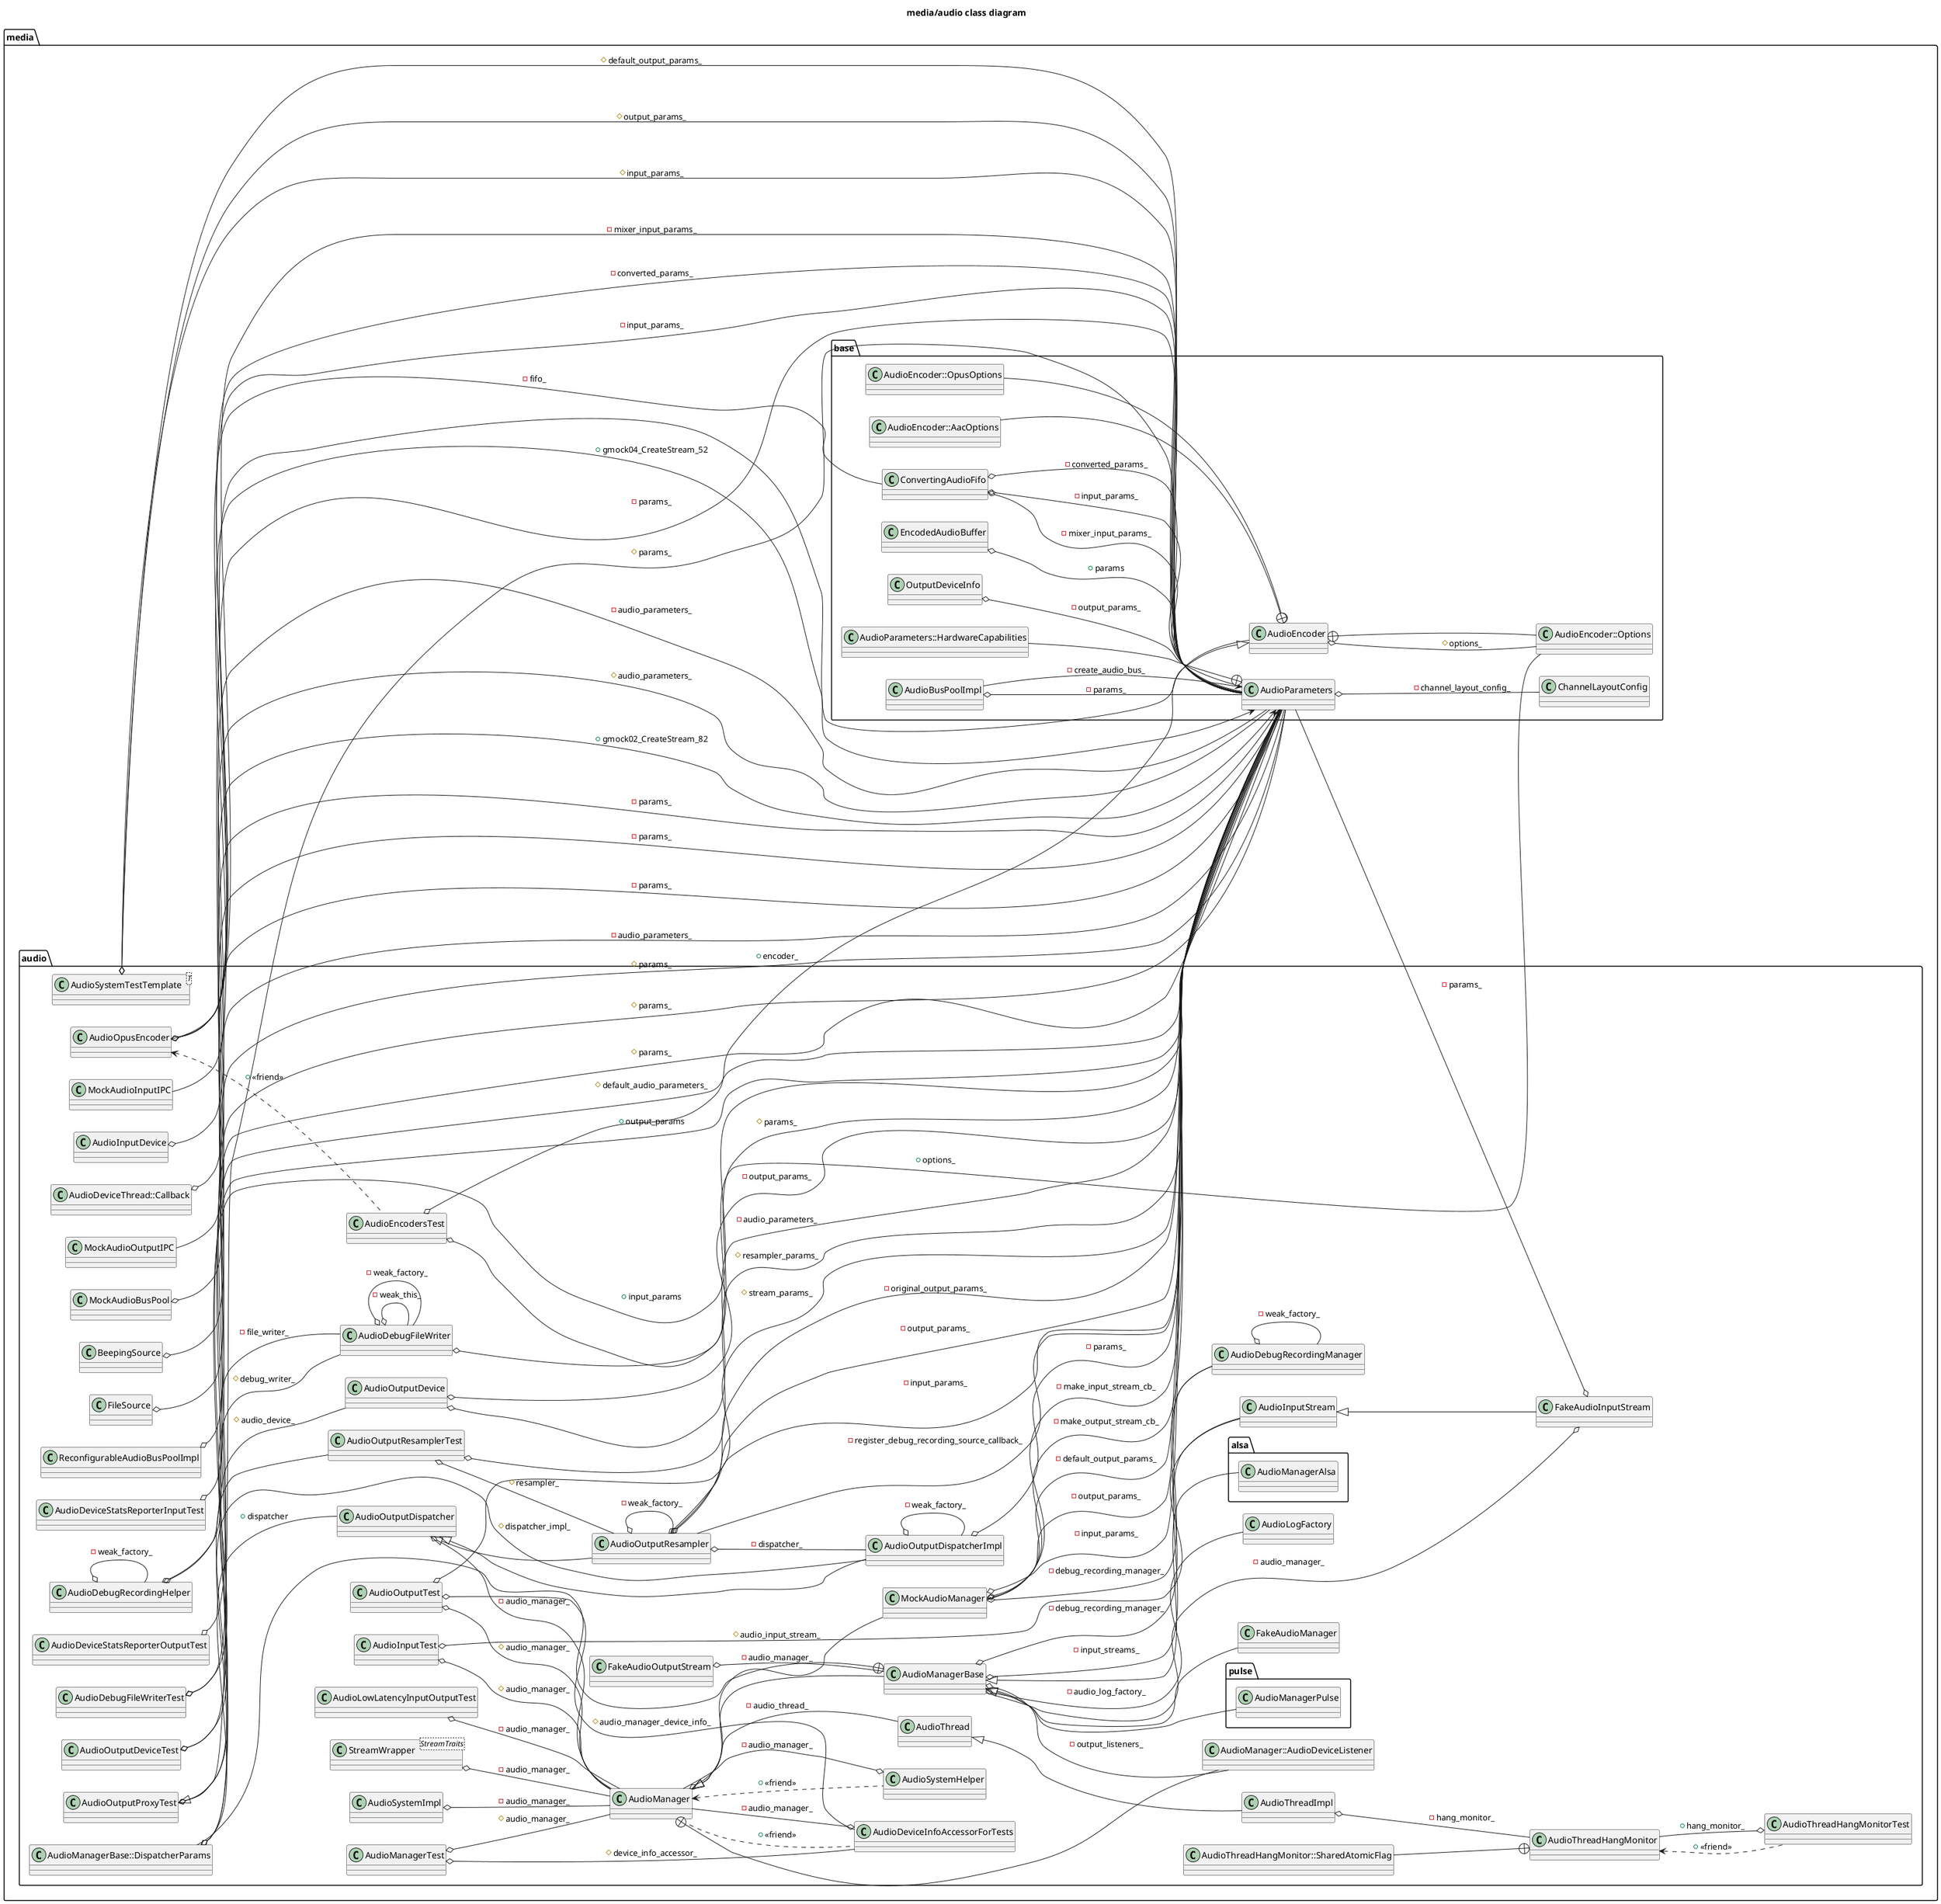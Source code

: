 @startuml
title media/audio class diagram
left to right direction
package [media] as C_0017260387416808466298 {
package [base] as C_0011765279896839883008 {
class "OutputDeviceInfo" as C_0001889802193623452627
class C_0001889802193623452627 [[{OutputDeviceInfo}]] {
__
}
class "AudioBusPoolImpl" as C_0004796064965473067207
class C_0004796064965473067207 [[{AudioBusPoolImpl}]] {
__
}
class "EncodedAudioBuffer" as C_0006916529942763045452
class C_0006916529942763045452 [[{EncodedAudioBuffer}]] {
__
}
class "AudioEncoder" as C_0005322929689018895877
class C_0005322929689018895877 [[{AudioEncoder}]] {
__
}
class "AudioEncoder::OpusOptions" as C_0014490991437632172797
class C_0014490991437632172797 [[{AudioEncoder::OpusOptions}]] {
__
}
class "AudioEncoder::AacOptions" as C_0017925890709872072660
class C_0017925890709872072660 [[{AudioEncoder::AacOptions}]] {
__
}
class "AudioEncoder::Options" as C_0007197761140325470100
class C_0007197761140325470100 [[{AudioEncoder::Options}]] {
__
}
class "ConvertingAudioFifo" as C_0007049296402081078948
class C_0007049296402081078948 [[{ConvertingAudioFifo}]] {
__
}
class "ChannelLayoutConfig" as C_0003573239145561005259
class C_0003573239145561005259 [[{ChannelLayoutConfig}]] {
__
}
class "AudioParameters" as C_0005555317331178194001
class C_0005555317331178194001 [[{AudioParameters}]] {
__
}
class "AudioParameters::HardwareCapabilities" as C_0018201788524742102894
class C_0018201788524742102894 [[{AudioParameters::HardwareCapabilities}]] {
__
}
}
package [audio] as C_0003419929163220116202 {
class "AudioEncodersTest" as C_0018428793583874811524
class C_0018428793583874811524 [[{AudioEncodersTest}]] {
__
}
class "AudioManagerBase::DispatcherParams" as C_0004181649432723909405
class C_0004181649432723909405 [[{AudioManagerBase::DispatcherParams}]] {
__
}
class "AudioInputTest" as C_0003139235120015247013
class C_0003139235120015247013 [[{AudioInputTest}]] {
__
}
class "AudioThreadHangMonitorTest" as C_0004143324526018769156
class C_0004143324526018769156 [[{AudioThreadHangMonitorTest}]] {
__
}
class "AudioThreadImpl" as C_0003491606148245041746
class C_0003491606148245041746 [[{AudioThreadImpl}]] {
__
}
class "AudioDeviceStatsReporterOutputTest" as C_0000107569407447384356
class C_0000107569407447384356 [[{AudioDeviceStatsReporterOutputTest}]] {
__
}
class "AudioDeviceStatsReporterInputTest" as C_0018438520964600995049
class C_0018438520964600995049 [[{AudioDeviceStatsReporterInputTest}]] {
__
}
class "AudioThreadHangMonitor" as C_0003321959768256090857
class C_0003321959768256090857 [[{AudioThreadHangMonitor}]] {
__
}
class "AudioThreadHangMonitor::SharedAtomicFlag" as C_0009999835151661925682
class C_0009999835151661925682 [[{AudioThreadHangMonitor::SharedAtomicFlag}]] {
__
}
class "AudioOutputTest" as C_0000396564536473184504
class C_0000396564536473184504 [[{AudioOutputTest}]] {
__
}
class "ReconfigurableAudioBusPoolImpl" as C_0013939566296410783831
class C_0013939566296410783831 [[{ReconfigurableAudioBusPoolImpl}]] {
__
}
class "AudioSystemHelper" as C_0001188360534847909058
class C_0001188360534847909058 [[{AudioSystemHelper}]] {
__
}
class "AudioSystemImpl" as C_0005218587183712162112
class C_0005218587183712162112 [[{AudioSystemImpl}]] {
__
}
class "FileSource" as C_0014339444560265033847
class C_0014339444560265033847 [[{FileSource}]] {
__
}
class "BeepingSource" as C_0000171458334079914642
class C_0000171458334079914642 [[{BeepingSource}]] {
__
}
class "MockAudioBusPool" as C_0002694676998781960303
class C_0002694676998781960303 [[{MockAudioBusPool}]] {
__
}
class "AudioDebugFileWriterTest" as C_0002477292956198267967
class C_0002477292956198267967 [[{AudioDebugFileWriterTest}]] {
__
}
class "AudioOutputDevice" as C_0017594162177951491369
class C_0017594162177951491369 [[{AudioOutputDevice}]] {
__
}
class "MockAudioOutputIPC" as C_0012100697518640807724
class C_0012100697518640807724 [[{MockAudioOutputIPC}]] {
__
}
class "AudioOutputDeviceTest" as C_0013650028912585334861
class C_0013650028912585334861 [[{AudioOutputDeviceTest}]] {
__
}
class "FakeAudioInputStream" as C_0013380996621733598916
class C_0013380996621733598916 [[{FakeAudioInputStream}]] {
__
}
class "FakeAudioManager" as C_0010756720218303793435
class C_0010756720218303793435 [[{FakeAudioManager}]] {
__
}
package [alsa] as C_0007358721375124009501 {
class "AudioManagerAlsa" as C_0008643707282899021426
class C_0008643707282899021426 [[{AudioManagerAlsa}]] {
__
}
}
package [pulse] as C_0007352002362400658267 {
class "AudioManagerPulse" as C_0008205494740094913373
class C_0008205494740094913373 [[{AudioManagerPulse}]] {
__
}
}
class "AudioManagerTest" as C_0006359492970346763595
class C_0006359492970346763595 [[{AudioManagerTest}]] {
__
}
class "AudioDeviceThread::Callback" as C_0013493555436303891324
class C_0013493555436303891324 [[{AudioDeviceThread::Callback}]] {
__
}
class "AudioInputDevice" as C_0002966916200490498533
class C_0002966916200490498533 [[{AudioInputDevice}]] {
__
}
class "MockAudioInputIPC" as C_0007932514793726367253
class C_0007932514793726367253 [[{MockAudioInputIPC}]] {
__
}
class "AudioOpusEncoder" as C_0009475227325006148307
class C_0009475227325006148307 [[{AudioOpusEncoder}]] {
__
}
class "MockAudioManager" as C_0005264318497039694888
class C_0005264318497039694888 [[{MockAudioManager}]] {
__
}
class "AudioSystemTestTemplate<T>" as C_0008294617823035713201
class C_0008294617823035713201 [[{AudioSystemTestTemplate}]] {
__
}
class "AudioOutputDispatcherImpl" as C_0004194726398499382102
class C_0004194726398499382102 [[{AudioOutputDispatcherImpl}]] {
__
}
class "AudioOutputResampler" as C_0011613890889695274868
class C_0011613890889695274868 [[{AudioOutputResampler}]] {
__
}
class "AudioOutputProxyTest" as C_0007488606464082318776
class C_0007488606464082318776 [[{AudioOutputProxyTest}]] {
__
}
class "AudioOutputResamplerTest" as C_0001757187964201589713
class C_0001757187964201589713 [[{AudioOutputResamplerTest}]] {
__
}
class "FakeAudioOutputStream" as C_0008982476528019867966
class C_0008982476528019867966 [[{FakeAudioOutputStream}]] {
__
}
class "AudioDebugFileWriter" as C_0002200814836757369683
class C_0002200814836757369683 [[{AudioDebugFileWriter}]] {
__
}
class "AudioDebugRecordingHelper" as C_0006288562722367712520
class C_0006288562722367712520 [[{AudioDebugRecordingHelper}]] {
__
}
class "AudioDebugRecordingManager" as C_0004362786052644000966
class C_0004362786052644000966 [[{AudioDebugRecordingManager}]] {
__
}
class "AudioOutputDispatcher" as C_0008994694797504747795
class C_0008994694797504747795 [[{AudioOutputDispatcher}]] {
__
}
class "AudioManagerBase" as C_0008659106613297548014
class C_0008659106613297548014 [[{AudioManagerBase}]] {
__
}
class "AudioDeviceInfoAccessorForTests" as C_0002981084089043884719
class C_0002981084089043884719 [[{AudioDeviceInfoAccessorForTests}]] {
__
}
class "AudioInputStream" as C_0017111257259318197643
class C_0017111257259318197643 [[{AudioInputStream}]] {
__
}
class "AudioLogFactory" as C_0001083600944224038176
class C_0001083600944224038176 [[{AudioLogFactory}]] {
__
}
class "AudioThread" as C_0003358554212502297183
class C_0003358554212502297183 [[{AudioThread}]] {
__
}
class "AudioManager" as C_0017791815246413581250
class C_0017791815246413581250 [[{AudioManager}]] {
__
}
class "AudioManager::AudioDeviceListener" as C_0011487499754280509294
class C_0011487499754280509294 [[{AudioManager::AudioDeviceListener}]] {
__
}
class "AudioLowLatencyInputOutputTest" as C_0003331029952859779132
class C_0003331029952859779132 [[{AudioLowLatencyInputOutputTest}]] {
__
}
class "StreamWrapper<StreamTraits>" as C_0003316360318928979662
class C_0003316360318928979662 [[{StreamWrapper}]] {
__
}
}
}
C_0001889802193623452627 o-- C_0005555317331178194001 [[{output_params_}]] : -output_params_
C_0004796064965473067207 o-- C_0005555317331178194001 [[{params_}]] : -params_
C_0004796064965473067207 --> C_0005555317331178194001 [[{create_audio_bus_}]] : -create_audio_bus_
C_0006916529942763045452 o-- C_0005555317331178194001 [[{params}]] : +params
C_0005322929689018895877 o-- C_0007197761140325470100 [[{options_}]] : #options_
C_0014490991437632172797 --+ C_0005322929689018895877
C_0017925890709872072660 --+ C_0005322929689018895877
C_0007197761140325470100 --+ C_0005322929689018895877
C_0007049296402081078948 o-- C_0005555317331178194001 [[{input_params_}]] : -input_params_
C_0007049296402081078948 o-- C_0005555317331178194001 [[{converted_params_}]] : -converted_params_
C_0007049296402081078948 o-- C_0005555317331178194001 [[{mixer_input_params_}]] : -mixer_input_params_
C_0005555317331178194001 o-- C_0003573239145561005259 [[{channel_layout_config_}]] : -channel_layout_config_
C_0018201788524742102894 --+ C_0005555317331178194001
C_0018428793583874811524 o-- C_0007197761140325470100 [[{options_}]] : +options_
C_0018428793583874811524 o-- C_0005322929689018895877 [[{encoder_}]] : +encoder_
C_0004181649432723909405 --+ C_0008659106613297548014
C_0004181649432723909405 o-- C_0005555317331178194001 [[{input_params}]] : +input_params
C_0004181649432723909405 o-- C_0005555317331178194001 [[{output_params}]] : +output_params
C_0004181649432723909405 o-- C_0008994694797504747795 [[{dispatcher}]] : +dispatcher
C_0003139235120015247013 o-- C_0017791815246413581250 [[{audio_manager_}]] : #audio_manager_
C_0003139235120015247013 o-- C_0017111257259318197643 [[{audio_input_stream_}]] : #audio_input_stream_
C_0004143324526018769156 o-- C_0003321959768256090857 [[{hang_monitor_}]] : +hang_monitor_
C_0003491606148245041746 o-- C_0003321959768256090857 [[{hang_monitor_}]] : -hang_monitor_
C_0003358554212502297183 <|-- C_0003491606148245041746
C_0000107569407447384356 o-- C_0005555317331178194001 [[{params_}]] : #params_
C_0018438520964600995049 o-- C_0005555317331178194001 [[{params_}]] : #params_
C_0003321959768256090857 <.. C_0004143324526018769156 : +<<friend>>
C_0009999835151661925682 --+ C_0003321959768256090857
C_0000396564536473184504 o-- C_0017791815246413581250 [[{audio_manager_}]] : #audio_manager_
C_0000396564536473184504 o-- C_0002981084089043884719 [[{audio_manager_device_info_}]] : #audio_manager_device_info_
C_0000396564536473184504 o-- C_0005555317331178194001 [[{stream_params_}]] : #stream_params_
C_0013939566296410783831 o-- C_0005555317331178194001 [[{audio_parameters_}]] : -audio_parameters_
C_0001188360534847909058 o-- C_0017791815246413581250 [[{audio_manager_}]] : -audio_manager_
C_0005218587183712162112 o-- C_0017791815246413581250 [[{audio_manager_}]] : -audio_manager_
C_0014339444560265033847 o-- C_0005555317331178194001 [[{params_}]] : -params_
C_0000171458334079914642 o-- C_0005555317331178194001 [[{params_}]] : -params_
C_0002694676998781960303 o-- C_0005555317331178194001 [[{params_}]] : -params_
C_0002477292956198267967 o-- C_0002200814836757369683 [[{debug_writer_}]] : #debug_writer_
C_0002477292956198267967 o-- C_0005555317331178194001 [[{params_}]] : #params_
C_0017594162177951491369 o-- C_0005555317331178194001 [[{audio_parameters_}]] : -audio_parameters_
C_0017594162177951491369 o-- C_0005555317331178194001 [[{output_params_}]] : -output_params_
C_0012100697518640807724 --> C_0005555317331178194001 [[{gmock02_CreateStream_82}]] : +gmock02_CreateStream_82
C_0013650028912585334861 o-- C_0005555317331178194001 [[{default_audio_parameters_}]] : #default_audio_parameters_
C_0013650028912585334861 o-- C_0017594162177951491369 [[{audio_device_}]] : #audio_device_
C_0013380996621733598916 o-- C_0008659106613297548014 [[{audio_manager_}]] : -audio_manager_
C_0013380996621733598916 o-- C_0005555317331178194001 [[{params_}]] : -params_
C_0017111257259318197643 <|-- C_0013380996621733598916
C_0008659106613297548014 <|-- C_0010756720218303793435
C_0008659106613297548014 <|-- C_0008643707282899021426
C_0008659106613297548014 <|-- C_0008205494740094913373
C_0006359492970346763595 o-- C_0017791815246413581250 [[{audio_manager_}]] : #audio_manager_
C_0006359492970346763595 o-- C_0002981084089043884719 [[{device_info_accessor_}]] : #device_info_accessor_
C_0013493555436303891324 o-- C_0005555317331178194001 [[{audio_parameters_}]] : #audio_parameters_
C_0002966916200490498533 o-- C_0005555317331178194001 [[{audio_parameters_}]] : -audio_parameters_
C_0007932514793726367253 --> C_0005555317331178194001 [[{gmock04_CreateStream_52}]] : +gmock04_CreateStream_52
C_0009475227325006148307 o-- C_0005555317331178194001 [[{input_params_}]] : -input_params_
C_0009475227325006148307 o-- C_0005555317331178194001 [[{converted_params_}]] : -converted_params_
C_0009475227325006148307 o-- C_0007049296402081078948 [[{fifo_}]] : -fifo_
C_0009475227325006148307 o-- C_0005555317331178194001 [[{mixer_input_params_}]] : -mixer_input_params_
C_0009475227325006148307 <.. C_0018428793583874811524 : +<<friend>>
C_0005322929689018895877 <|-- C_0009475227325006148307
C_0005264318497039694888 o-- C_0005555317331178194001 [[{input_params_}]] : -input_params_
C_0005264318497039694888 o-- C_0005555317331178194001 [[{output_params_}]] : -output_params_
C_0005264318497039694888 o-- C_0005555317331178194001 [[{default_output_params_}]] : -default_output_params_
C_0005264318497039694888 --> C_0005555317331178194001 [[{make_output_stream_cb_}]] : -make_output_stream_cb_
C_0005264318497039694888 --> C_0005555317331178194001 [[{make_input_stream_cb_}]] : -make_input_stream_cb_
C_0005264318497039694888 o-- C_0004362786052644000966 [[{debug_recording_manager_}]] : -debug_recording_manager_
C_0017791815246413581250 <|-- C_0005264318497039694888
C_0008294617823035713201 o-- C_0005555317331178194001 [[{input_params_}]] : #input_params_
C_0008294617823035713201 o-- C_0005555317331178194001 [[{output_params_}]] : #output_params_
C_0008294617823035713201 o-- C_0005555317331178194001 [[{default_output_params_}]] : #default_output_params_
C_0004194726398499382102 o-- C_0005555317331178194001 [[{params_}]] : -params_
C_0004194726398499382102 o-- C_0004194726398499382102 [[{weak_factory_}]] : -weak_factory_
C_0008994694797504747795 <|-- C_0004194726398499382102
C_0011613890889695274868 o-- C_0004194726398499382102 [[{dispatcher_}]] : -dispatcher_
C_0011613890889695274868 o-- C_0005555317331178194001 [[{input_params_}]] : -input_params_
C_0011613890889695274868 o-- C_0005555317331178194001 [[{output_params_}]] : -output_params_
C_0011613890889695274868 o-- C_0005555317331178194001 [[{original_output_params_}]] : -original_output_params_
C_0011613890889695274868 --> C_0005555317331178194001 [[{register_debug_recording_source_callback_}]] : -register_debug_recording_source_callback_
C_0011613890889695274868 o-- C_0011613890889695274868 [[{weak_factory_}]] : -weak_factory_
C_0008994694797504747795 <|-- C_0011613890889695274868
C_0007488606464082318776 o-- C_0004194726398499382102 [[{dispatcher_impl_}]] : #dispatcher_impl_
C_0007488606464082318776 o-- C_0005555317331178194001 [[{params_}]] : #params_
C_0001757187964201589713 o-- C_0005555317331178194001 [[{resampler_params_}]] : #resampler_params_
C_0001757187964201589713 o-- C_0011613890889695274868 [[{resampler_}]] : #resampler_
C_0007488606464082318776 <|-- C_0001757187964201589713
C_0008982476528019867966 o-- C_0008659106613297548014 [[{audio_manager_}]] : -audio_manager_
C_0002200814836757369683 o-- C_0005555317331178194001 [[{params_}]] : #params_
C_0002200814836757369683 o-- C_0002200814836757369683 [[{weak_this_}]] : -weak_this_
C_0002200814836757369683 o-- C_0002200814836757369683 [[{weak_factory_}]] : -weak_factory_
C_0006288562722367712520 o-- C_0005555317331178194001 [[{params_}]] : -params_
C_0006288562722367712520 o-- C_0002200814836757369683 [[{file_writer_}]] : -file_writer_
C_0006288562722367712520 o-- C_0006288562722367712520 [[{weak_factory_}]] : -weak_factory_
C_0004362786052644000966 o-- C_0004362786052644000966 [[{weak_factory_}]] : -weak_factory_
C_0008994694797504747795 o-- C_0017791815246413581250 [[{audio_manager_}]] : -audio_manager_
C_0008659106613297548014 o-- C_0011487499754280509294 [[{output_listeners_}]] : -output_listeners_
C_0008659106613297548014 o-- C_0017111257259318197643 [[{input_streams_}]] : -input_streams_
C_0008659106613297548014 o-- C_0001083600944224038176 [[{audio_log_factory_}]] : -audio_log_factory_
C_0008659106613297548014 o-- C_0004362786052644000966 [[{debug_recording_manager_}]] : -debug_recording_manager_
C_0017791815246413581250 <|-- C_0008659106613297548014
C_0002981084089043884719 o-- C_0017791815246413581250 [[{audio_manager_}]] : -audio_manager_
C_0017791815246413581250 o-- C_0003358554212502297183 [[{audio_thread_}]] : -audio_thread_
C_0017791815246413581250 <.. C_0001188360534847909058 : +<<friend>>
C_0017791815246413581250 <.. C_0002981084089043884719 : +<<friend>>
C_0011487499754280509294 --+ C_0017791815246413581250
C_0003331029952859779132 o-- C_0017791815246413581250 [[{audio_manager_}]] : -audio_manager_
C_0003316360318928979662 o-- C_0017791815246413581250 [[{audio_manager_}]] : -audio_manager_

'Generated with clang-uml, version 0.6.1
'LLVM version Ubuntu clang version 19.1.1 (1ubuntu1)
@enduml

